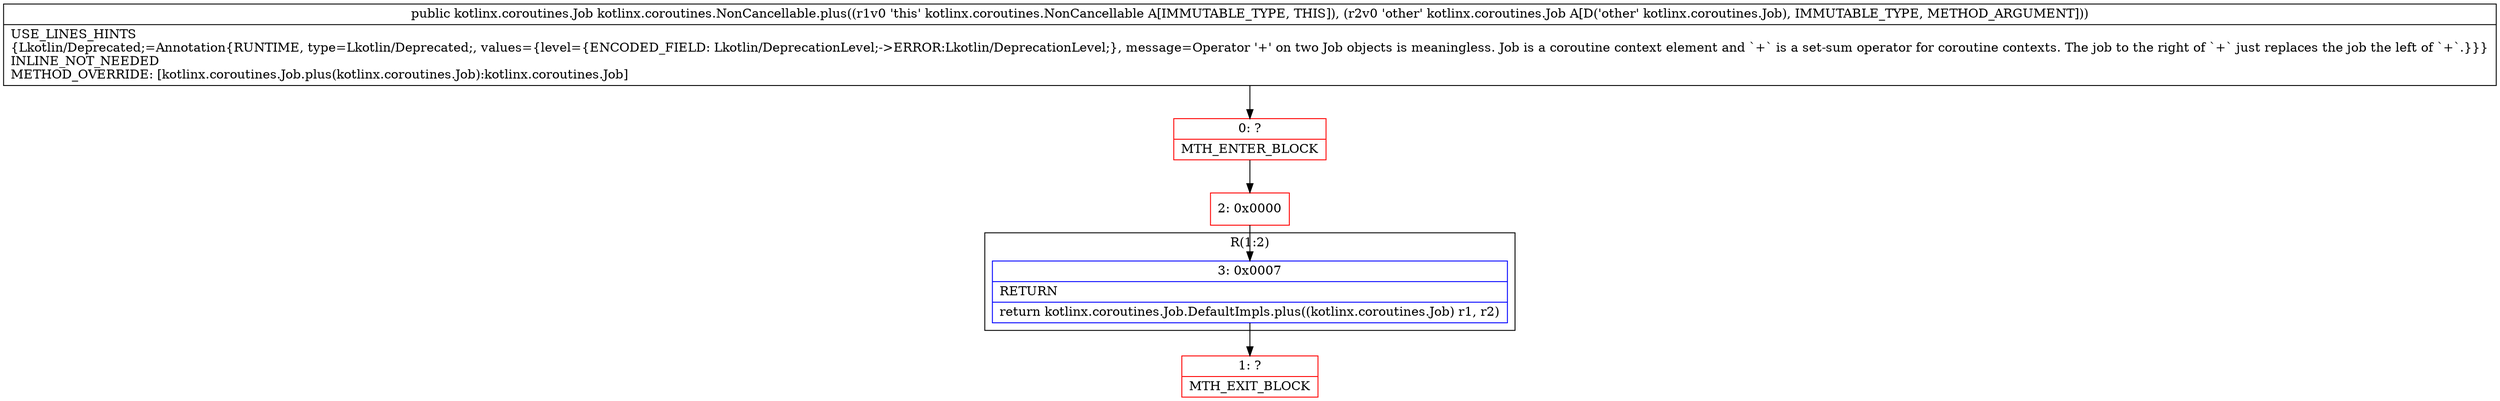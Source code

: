 digraph "CFG forkotlinx.coroutines.NonCancellable.plus(Lkotlinx\/coroutines\/Job;)Lkotlinx\/coroutines\/Job;" {
subgraph cluster_Region_1467424743 {
label = "R(1:2)";
node [shape=record,color=blue];
Node_3 [shape=record,label="{3\:\ 0x0007|RETURN\l|return kotlinx.coroutines.Job.DefaultImpls.plus((kotlinx.coroutines.Job) r1, r2)\l}"];
}
Node_0 [shape=record,color=red,label="{0\:\ ?|MTH_ENTER_BLOCK\l}"];
Node_2 [shape=record,color=red,label="{2\:\ 0x0000}"];
Node_1 [shape=record,color=red,label="{1\:\ ?|MTH_EXIT_BLOCK\l}"];
MethodNode[shape=record,label="{public kotlinx.coroutines.Job kotlinx.coroutines.NonCancellable.plus((r1v0 'this' kotlinx.coroutines.NonCancellable A[IMMUTABLE_TYPE, THIS]), (r2v0 'other' kotlinx.coroutines.Job A[D('other' kotlinx.coroutines.Job), IMMUTABLE_TYPE, METHOD_ARGUMENT]))  | USE_LINES_HINTS\l\{Lkotlin\/Deprecated;=Annotation\{RUNTIME, type=Lkotlin\/Deprecated;, values=\{level=\{ENCODED_FIELD: Lkotlin\/DeprecationLevel;\-\>ERROR:Lkotlin\/DeprecationLevel;\}, message=Operator '+' on two Job objects is meaningless. Job is a coroutine context element and `+` is a set\-sum operator for coroutine contexts. The job to the right of `+` just replaces the job the left of `+`.\}\}\}\lINLINE_NOT_NEEDED\lMETHOD_OVERRIDE: [kotlinx.coroutines.Job.plus(kotlinx.coroutines.Job):kotlinx.coroutines.Job]\l}"];
MethodNode -> Node_0;Node_3 -> Node_1;
Node_0 -> Node_2;
Node_2 -> Node_3;
}

